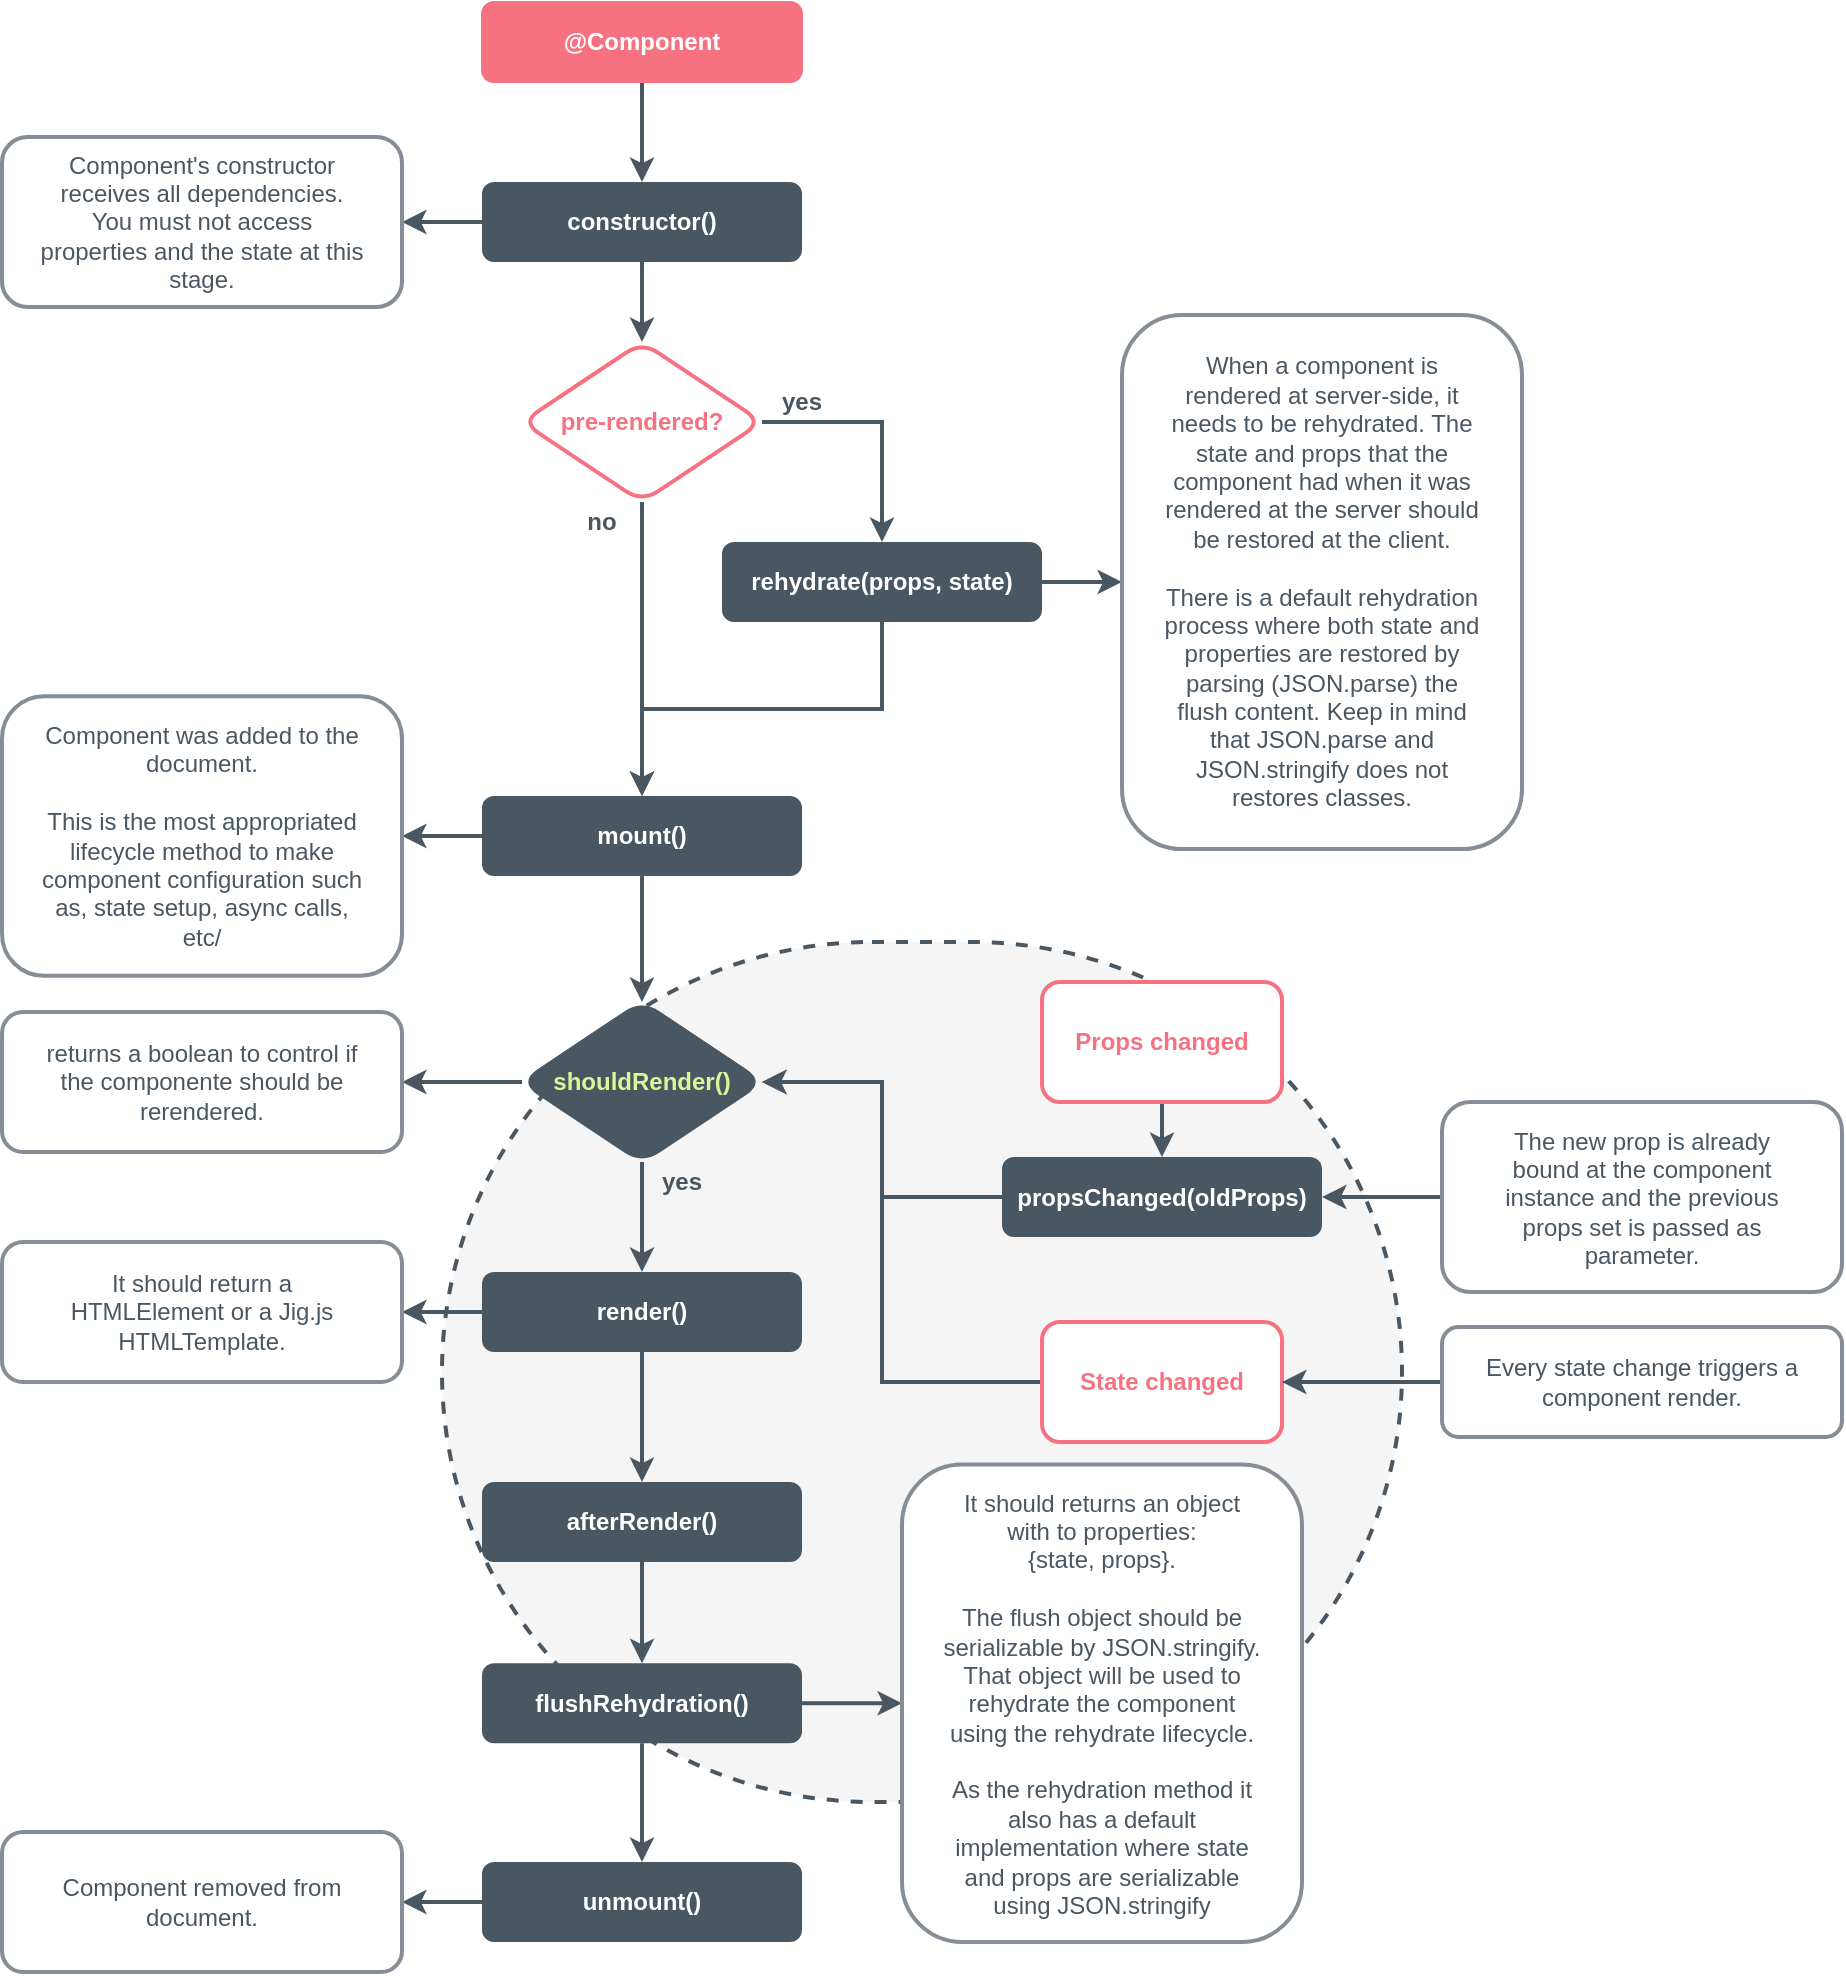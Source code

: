 <mxfile version="13.1.5" type="google"><diagram id="C5RBs43oDa-KdzZeNtuy" name="Page-1"><mxGraphModel dx="1773" dy="571" grid="1" gridSize="10" guides="1" tooltips="1" connect="1" arrows="1" fold="1" page="1" pageScale="1" pageWidth="827" pageHeight="1169" math="0" shadow="0"><root><mxCell id="WIyWlLk6GJQsqaUBKTNV-0"/><mxCell id="WIyWlLk6GJQsqaUBKTNV-1" parent="WIyWlLk6GJQsqaUBKTNV-0"/><mxCell id="RRugzOBA6l-GlV4hvxZf-11" value="" style="rounded=1;whiteSpace=wrap;html=1;fillColor=#f5f5f5;fontColor=#333333;arcSize=50;strokeColor=#495763;dashed=1;strokeWidth=2;shadow=0;comic=0;perimeterSpacing=0;" vertex="1" parent="WIyWlLk6GJQsqaUBKTNV-1"><mxGeometry x="220" y="540" width="480" height="430" as="geometry"/></mxCell><mxCell id="wwuXt08Q6cPRGH0YJTvP-2" style="edgeStyle=orthogonalEdgeStyle;rounded=0;orthogonalLoop=1;jettySize=auto;html=1;entryX=0.5;entryY=0;entryDx=0;entryDy=0;labelBackgroundColor=none;fontColor=#495763;strokeWidth=2;strokeColor=#495763;" parent="WIyWlLk6GJQsqaUBKTNV-1" source="wwuXt08Q6cPRGH0YJTvP-0" target="wwuXt08Q6cPRGH0YJTvP-1" edge="1"><mxGeometry relative="1" as="geometry"/></mxCell><mxCell id="wwuXt08Q6cPRGH0YJTvP-0" value="@Component" style="rounded=1;whiteSpace=wrap;html=1;fillColor=#f67280;strokeColor=#f67280;fontColor=#FFFFFF;fontStyle=1" parent="WIyWlLk6GJQsqaUBKTNV-1" vertex="1"><mxGeometry x="240" y="70" width="160" height="40" as="geometry"/></mxCell><mxCell id="wwuXt08Q6cPRGH0YJTvP-4" style="edgeStyle=orthogonalEdgeStyle;rounded=0;orthogonalLoop=1;jettySize=auto;html=1;entryX=1;entryY=0.5;entryDx=0;entryDy=0;labelBackgroundColor=none;strokeColor=#495763;strokeWidth=2;fontColor=#FFFFFF;" parent="WIyWlLk6GJQsqaUBKTNV-1" source="wwuXt08Q6cPRGH0YJTvP-1" target="wwuXt08Q6cPRGH0YJTvP-3" edge="1"><mxGeometry relative="1" as="geometry"/></mxCell><mxCell id="wwuXt08Q6cPRGH0YJTvP-14" style="edgeStyle=orthogonalEdgeStyle;rounded=0;orthogonalLoop=1;jettySize=auto;html=1;entryX=0.5;entryY=0;entryDx=0;entryDy=0;labelBackgroundColor=none;strokeColor=#495763;strokeWidth=2;fontColor=#495763;" parent="WIyWlLk6GJQsqaUBKTNV-1" source="wwuXt08Q6cPRGH0YJTvP-1" target="wwuXt08Q6cPRGH0YJTvP-10" edge="1"><mxGeometry relative="1" as="geometry"/></mxCell><mxCell id="wwuXt08Q6cPRGH0YJTvP-1" value="constructor()" style="rounded=1;whiteSpace=wrap;html=1;fillColor=#495763;strokeColor=none;fontStyle=1;fontColor=#FFFFFF;" parent="WIyWlLk6GJQsqaUBKTNV-1" vertex="1"><mxGeometry x="240" y="160" width="160" height="40" as="geometry"/></mxCell><mxCell id="wwuXt08Q6cPRGH0YJTvP-3" value="&lt;font&gt;Component's constructor receives all dependencies. You must not access properties and the state at this stage.&lt;/font&gt;" style="rounded=1;whiteSpace=wrap;html=1;strokeColor=#858E96;fillColor=#FFFFFF;fontColor=#495763;strokeWidth=2;spacing=20;" parent="WIyWlLk6GJQsqaUBKTNV-1" vertex="1"><mxGeometry y="137.5" width="200" height="85" as="geometry"/></mxCell><mxCell id="wwuXt08Q6cPRGH0YJTvP-12" style="edgeStyle=orthogonalEdgeStyle;rounded=0;orthogonalLoop=1;jettySize=auto;html=1;entryX=0.5;entryY=0;entryDx=0;entryDy=0;labelBackgroundColor=none;strokeColor=#495763;strokeWidth=2;fontColor=#495763;exitX=1;exitY=0.5;exitDx=0;exitDy=0;" parent="WIyWlLk6GJQsqaUBKTNV-1" source="wwuXt08Q6cPRGH0YJTvP-10" target="wwuXt08Q6cPRGH0YJTvP-11" edge="1"><mxGeometry relative="1" as="geometry"/></mxCell><mxCell id="wwuXt08Q6cPRGH0YJTvP-18" style="edgeStyle=orthogonalEdgeStyle;rounded=0;orthogonalLoop=1;jettySize=auto;html=1;entryX=0.5;entryY=0;entryDx=0;entryDy=0;labelBackgroundColor=none;strokeColor=#495763;strokeWidth=2;fontColor=#495763;" parent="WIyWlLk6GJQsqaUBKTNV-1" source="wwuXt08Q6cPRGH0YJTvP-10" target="wwuXt08Q6cPRGH0YJTvP-17" edge="1"><mxGeometry relative="1" as="geometry"/></mxCell><mxCell id="wwuXt08Q6cPRGH0YJTvP-10" value="pre-rendered?" style="rhombus;whiteSpace=wrap;html=1;rounded=1;strokeColor=#F67280;strokeWidth=2;fillColor=#FFFFFF;fontColor=#F67280;fontStyle=1" parent="WIyWlLk6GJQsqaUBKTNV-1" vertex="1"><mxGeometry x="260" y="240" width="120" height="80" as="geometry"/></mxCell><mxCell id="wwuXt08Q6cPRGH0YJTvP-16" style="edgeStyle=orthogonalEdgeStyle;rounded=0;orthogonalLoop=1;jettySize=auto;html=1;entryX=0;entryY=0.5;entryDx=0;entryDy=0;labelBackgroundColor=none;strokeColor=#495763;strokeWidth=2;fontColor=#495763;" parent="WIyWlLk6GJQsqaUBKTNV-1" source="wwuXt08Q6cPRGH0YJTvP-11" target="wwuXt08Q6cPRGH0YJTvP-15" edge="1"><mxGeometry relative="1" as="geometry"/></mxCell><mxCell id="wwuXt08Q6cPRGH0YJTvP-20" style="edgeStyle=orthogonalEdgeStyle;rounded=0;orthogonalLoop=1;jettySize=auto;html=1;entryX=0.5;entryY=0;entryDx=0;entryDy=0;labelBackgroundColor=none;strokeColor=#495763;strokeWidth=2;fontColor=#495763;" parent="WIyWlLk6GJQsqaUBKTNV-1" source="wwuXt08Q6cPRGH0YJTvP-11" target="wwuXt08Q6cPRGH0YJTvP-17" edge="1"><mxGeometry relative="1" as="geometry"/></mxCell><mxCell id="wwuXt08Q6cPRGH0YJTvP-11" value="rehydrate(props, state)" style="rounded=1;whiteSpace=wrap;html=1;fillColor=#495763;strokeColor=none;fontStyle=1;fontColor=#FFFFFF;" parent="WIyWlLk6GJQsqaUBKTNV-1" vertex="1"><mxGeometry x="360" y="340" width="160" height="40" as="geometry"/></mxCell><mxCell id="wwuXt08Q6cPRGH0YJTvP-13" value="yes" style="text;html=1;strokeColor=none;fillColor=none;align=center;verticalAlign=middle;whiteSpace=wrap;rounded=0;fontColor=#495763;fontStyle=1" parent="WIyWlLk6GJQsqaUBKTNV-1" vertex="1"><mxGeometry x="380" y="260" width="40" height="20" as="geometry"/></mxCell><mxCell id="wwuXt08Q6cPRGH0YJTvP-15" value="&lt;font&gt;When a component is rendered at server-side, it needs to be rehydrated. The state and props that the component had when it was rendered at the server should be restored at the client.&lt;br&gt;&lt;br&gt;There is a default rehydration process where both state and properties are restored by parsing (JSON.parse) the flush content. Keep in mind that JSON.parse and JSON.stringify does not restores classes.&lt;br&gt;&lt;/font&gt;" style="rounded=1;whiteSpace=wrap;html=1;strokeColor=#858E96;fillColor=#FFFFFF;fontColor=#495763;strokeWidth=2;spacing=20;" parent="WIyWlLk6GJQsqaUBKTNV-1" vertex="1"><mxGeometry x="560" y="226.49" width="200" height="267.03" as="geometry"/></mxCell><mxCell id="wwuXt08Q6cPRGH0YJTvP-22" style="edgeStyle=orthogonalEdgeStyle;rounded=0;orthogonalLoop=1;jettySize=auto;html=1;entryX=1;entryY=0.5;entryDx=0;entryDy=0;labelBackgroundColor=none;strokeColor=#495763;strokeWidth=2;fontColor=#F67280;" parent="WIyWlLk6GJQsqaUBKTNV-1" source="wwuXt08Q6cPRGH0YJTvP-17" target="wwuXt08Q6cPRGH0YJTvP-21" edge="1"><mxGeometry relative="1" as="geometry"/></mxCell><mxCell id="RRugzOBA6l-GlV4hvxZf-4" style="edgeStyle=orthogonalEdgeStyle;rounded=0;orthogonalLoop=1;jettySize=auto;html=1;entryX=0.5;entryY=0;entryDx=0;entryDy=0;labelBackgroundColor=none;strokeColor=#495763;strokeWidth=2;fontColor=#495763;" edge="1" parent="WIyWlLk6GJQsqaUBKTNV-1" source="wwuXt08Q6cPRGH0YJTvP-17" target="RRugzOBA6l-GlV4hvxZf-3"><mxGeometry relative="1" as="geometry"/></mxCell><mxCell id="wwuXt08Q6cPRGH0YJTvP-17" value="mount()" style="rounded=1;whiteSpace=wrap;html=1;fillColor=#495763;strokeColor=none;fontStyle=1;fontColor=#FFFFFF;" parent="WIyWlLk6GJQsqaUBKTNV-1" vertex="1"><mxGeometry x="240" y="467.03" width="160" height="40" as="geometry"/></mxCell><mxCell id="wwuXt08Q6cPRGH0YJTvP-19" value="no" style="text;html=1;strokeColor=none;fillColor=none;align=center;verticalAlign=middle;whiteSpace=wrap;rounded=0;fontColor=#495763;fontStyle=1" parent="WIyWlLk6GJQsqaUBKTNV-1" vertex="1"><mxGeometry x="280" y="320" width="40" height="20" as="geometry"/></mxCell><mxCell id="wwuXt08Q6cPRGH0YJTvP-21" value="&lt;font&gt;Component was added to the document.&lt;br&gt;&lt;br&gt;This is the most appropriated lifecycle method to make component configuration such as, state setup, async calls, etc/&lt;br&gt;&lt;/font&gt;" style="rounded=1;whiteSpace=wrap;html=1;strokeColor=#858E96;fillColor=#FFFFFF;fontColor=#495763;strokeWidth=2;spacing=20;" parent="WIyWlLk6GJQsqaUBKTNV-1" vertex="1"><mxGeometry y="417.14" width="200" height="139.77" as="geometry"/></mxCell><mxCell id="wwuXt08Q6cPRGH0YJTvP-25" style="edgeStyle=orthogonalEdgeStyle;rounded=0;orthogonalLoop=1;jettySize=auto;html=1;entryX=1;entryY=0.5;entryDx=0;entryDy=0;labelBackgroundColor=none;strokeColor=#495763;strokeWidth=2;fontColor=#F67280;" parent="WIyWlLk6GJQsqaUBKTNV-1" source="wwuXt08Q6cPRGH0YJTvP-23" target="wwuXt08Q6cPRGH0YJTvP-24" edge="1"><mxGeometry relative="1" as="geometry"/></mxCell><mxCell id="RRugzOBA6l-GlV4hvxZf-29" style="edgeStyle=orthogonalEdgeStyle;rounded=0;orthogonalLoop=1;jettySize=auto;html=1;entryX=0.5;entryY=0;entryDx=0;entryDy=0;labelBackgroundColor=none;strokeColor=#495763;strokeWidth=2;fontColor=#DAF696;" edge="1" parent="WIyWlLk6GJQsqaUBKTNV-1" source="wwuXt08Q6cPRGH0YJTvP-23" target="RRugzOBA6l-GlV4hvxZf-28"><mxGeometry relative="1" as="geometry"/></mxCell><mxCell id="wwuXt08Q6cPRGH0YJTvP-23" value="render()" style="rounded=1;whiteSpace=wrap;html=1;fillColor=#495763;strokeColor=none;fontStyle=1;fontColor=#FFFFFF;" parent="WIyWlLk6GJQsqaUBKTNV-1" vertex="1"><mxGeometry x="240" y="705" width="160" height="40" as="geometry"/></mxCell><mxCell id="wwuXt08Q6cPRGH0YJTvP-24" value="&lt;font&gt;It should return a HTMLElement or a Jig.js HTMLTemplate.&lt;br&gt;&lt;/font&gt;" style="rounded=1;whiteSpace=wrap;html=1;strokeColor=#858E96;fillColor=#FFFFFF;fontColor=#495763;strokeWidth=2;spacing=20;" parent="WIyWlLk6GJQsqaUBKTNV-1" vertex="1"><mxGeometry y="690" width="200" height="70" as="geometry"/></mxCell><mxCell id="RRugzOBA6l-GlV4hvxZf-5" style="edgeStyle=orthogonalEdgeStyle;rounded=0;orthogonalLoop=1;jettySize=auto;html=1;exitX=0.5;exitY=1;exitDx=0;exitDy=0;entryX=0.5;entryY=0;entryDx=0;entryDy=0;labelBackgroundColor=none;strokeColor=#495763;strokeWidth=2;fontColor=#495763;" edge="1" parent="WIyWlLk6GJQsqaUBKTNV-1" source="RRugzOBA6l-GlV4hvxZf-3" target="wwuXt08Q6cPRGH0YJTvP-23"><mxGeometry relative="1" as="geometry"/></mxCell><mxCell id="RRugzOBA6l-GlV4hvxZf-9" style="edgeStyle=orthogonalEdgeStyle;rounded=0;orthogonalLoop=1;jettySize=auto;html=1;entryX=1;entryY=0.5;entryDx=0;entryDy=0;labelBackgroundColor=none;strokeColor=#495763;strokeWidth=2;fontColor=#FFFFFF;" edge="1" parent="WIyWlLk6GJQsqaUBKTNV-1" source="RRugzOBA6l-GlV4hvxZf-3" target="RRugzOBA6l-GlV4hvxZf-8"><mxGeometry relative="1" as="geometry"/></mxCell><mxCell id="RRugzOBA6l-GlV4hvxZf-3" value="shouldRender()" style="rhombus;whiteSpace=wrap;html=1;rounded=1;strokeColor=#495763;strokeWidth=2;fillColor=#495763;fontColor=#DAF696;fontStyle=1" vertex="1" parent="WIyWlLk6GJQsqaUBKTNV-1"><mxGeometry x="260" y="570" width="120" height="80" as="geometry"/></mxCell><mxCell id="RRugzOBA6l-GlV4hvxZf-6" value="yes" style="text;html=1;strokeColor=none;fillColor=none;align=center;verticalAlign=middle;whiteSpace=wrap;rounded=0;fontColor=#495763;fontStyle=1" vertex="1" parent="WIyWlLk6GJQsqaUBKTNV-1"><mxGeometry x="320" y="650" width="40" height="20" as="geometry"/></mxCell><mxCell id="RRugzOBA6l-GlV4hvxZf-8" value="&lt;font&gt;returns a boolean to control if the componente should be rerendered.&lt;br&gt;&lt;/font&gt;" style="rounded=1;whiteSpace=wrap;html=1;strokeColor=#858E96;fillColor=#FFFFFF;fontColor=#495763;strokeWidth=2;spacing=20;" vertex="1" parent="WIyWlLk6GJQsqaUBKTNV-1"><mxGeometry y="575" width="200" height="70" as="geometry"/></mxCell><mxCell id="RRugzOBA6l-GlV4hvxZf-19" style="edgeStyle=orthogonalEdgeStyle;rounded=0;orthogonalLoop=1;jettySize=auto;html=1;labelBackgroundColor=none;strokeColor=#495763;strokeWidth=2;fontColor=#DAF696;entryX=1;entryY=0.5;entryDx=0;entryDy=0;" edge="1" parent="WIyWlLk6GJQsqaUBKTNV-1" source="RRugzOBA6l-GlV4hvxZf-14" target="RRugzOBA6l-GlV4hvxZf-3"><mxGeometry relative="1" as="geometry"><Array as="points"><mxPoint x="440" y="760"/><mxPoint x="440" y="610"/></Array></mxGeometry></mxCell><mxCell id="RRugzOBA6l-GlV4hvxZf-14" value="State changed" style="rounded=1;whiteSpace=wrap;html=1;strokeColor=#F67280;strokeWidth=2;fillColor=#FFFFFF;fontColor=#F67280;fontStyle=1" vertex="1" parent="WIyWlLk6GJQsqaUBKTNV-1"><mxGeometry x="520" y="730" width="120" height="60" as="geometry"/></mxCell><mxCell id="RRugzOBA6l-GlV4hvxZf-22" style="edgeStyle=orthogonalEdgeStyle;rounded=0;orthogonalLoop=1;jettySize=auto;html=1;entryX=0.5;entryY=0;entryDx=0;entryDy=0;labelBackgroundColor=none;strokeColor=#495763;strokeWidth=2;fontColor=#DAF696;" edge="1" parent="WIyWlLk6GJQsqaUBKTNV-1" source="RRugzOBA6l-GlV4hvxZf-20" target="RRugzOBA6l-GlV4hvxZf-21"><mxGeometry relative="1" as="geometry"/></mxCell><mxCell id="RRugzOBA6l-GlV4hvxZf-20" value="Props changed" style="rounded=1;whiteSpace=wrap;html=1;strokeColor=#F67280;strokeWidth=2;fillColor=#FFFFFF;fontColor=#F67280;fontStyle=1" vertex="1" parent="WIyWlLk6GJQsqaUBKTNV-1"><mxGeometry x="520" y="560" width="120" height="60" as="geometry"/></mxCell><mxCell id="RRugzOBA6l-GlV4hvxZf-23" style="edgeStyle=orthogonalEdgeStyle;rounded=0;orthogonalLoop=1;jettySize=auto;html=1;entryX=1;entryY=0.5;entryDx=0;entryDy=0;labelBackgroundColor=none;strokeColor=#495763;strokeWidth=2;fontColor=#DAF696;" edge="1" parent="WIyWlLk6GJQsqaUBKTNV-1" source="RRugzOBA6l-GlV4hvxZf-21" target="RRugzOBA6l-GlV4hvxZf-3"><mxGeometry relative="1" as="geometry"/></mxCell><mxCell id="RRugzOBA6l-GlV4hvxZf-21" value="propsChanged(oldProps)" style="rounded=1;whiteSpace=wrap;html=1;fillColor=#495763;strokeColor=none;fontStyle=1;fontColor=#FFFFFF;" vertex="1" parent="WIyWlLk6GJQsqaUBKTNV-1"><mxGeometry x="500" y="647.5" width="160" height="40" as="geometry"/></mxCell><mxCell id="RRugzOBA6l-GlV4hvxZf-25" style="edgeStyle=orthogonalEdgeStyle;rounded=0;orthogonalLoop=1;jettySize=auto;html=1;entryX=1;entryY=0.5;entryDx=0;entryDy=0;labelBackgroundColor=none;strokeColor=#495763;strokeWidth=2;fontColor=#DAF696;" edge="1" parent="WIyWlLk6GJQsqaUBKTNV-1" source="RRugzOBA6l-GlV4hvxZf-24" target="RRugzOBA6l-GlV4hvxZf-21"><mxGeometry relative="1" as="geometry"/></mxCell><mxCell id="RRugzOBA6l-GlV4hvxZf-24" value="&lt;font&gt;The new prop is already bound at the component instance and the previous props set is passed as parameter.&lt;br&gt;&lt;/font&gt;" style="rounded=1;whiteSpace=wrap;html=1;strokeColor=#858E96;fillColor=#FFFFFF;fontColor=#495763;strokeWidth=2;spacing=20;" vertex="1" parent="WIyWlLk6GJQsqaUBKTNV-1"><mxGeometry x="720" y="620" width="200" height="95" as="geometry"/></mxCell><mxCell id="RRugzOBA6l-GlV4hvxZf-27" style="edgeStyle=orthogonalEdgeStyle;rounded=0;orthogonalLoop=1;jettySize=auto;html=1;entryX=1;entryY=0.5;entryDx=0;entryDy=0;labelBackgroundColor=none;strokeColor=#495763;strokeWidth=2;fontColor=#DAF696;" edge="1" parent="WIyWlLk6GJQsqaUBKTNV-1" source="RRugzOBA6l-GlV4hvxZf-26" target="RRugzOBA6l-GlV4hvxZf-14"><mxGeometry relative="1" as="geometry"/></mxCell><mxCell id="RRugzOBA6l-GlV4hvxZf-26" value="&lt;font&gt;Every state change triggers a component render.&lt;br&gt;&lt;/font&gt;" style="rounded=1;whiteSpace=wrap;html=1;strokeColor=#858E96;fillColor=#FFFFFF;fontColor=#495763;strokeWidth=2;spacing=20;" vertex="1" parent="WIyWlLk6GJQsqaUBKTNV-1"><mxGeometry x="720" y="732.5" width="200" height="55" as="geometry"/></mxCell><mxCell id="RRugzOBA6l-GlV4hvxZf-32" style="edgeStyle=orthogonalEdgeStyle;rounded=0;orthogonalLoop=1;jettySize=auto;html=1;entryX=0.5;entryY=0;entryDx=0;entryDy=0;labelBackgroundColor=none;strokeColor=#495763;strokeWidth=2;fontColor=#DAF696;" edge="1" parent="WIyWlLk6GJQsqaUBKTNV-1" source="RRugzOBA6l-GlV4hvxZf-28" target="RRugzOBA6l-GlV4hvxZf-31"><mxGeometry relative="1" as="geometry"/></mxCell><mxCell id="RRugzOBA6l-GlV4hvxZf-28" value="afterRender()" style="rounded=1;whiteSpace=wrap;html=1;fillColor=#495763;strokeColor=none;fontStyle=1;fontColor=#FFFFFF;" vertex="1" parent="WIyWlLk6GJQsqaUBKTNV-1"><mxGeometry x="240" y="810" width="160" height="40" as="geometry"/></mxCell><mxCell id="RRugzOBA6l-GlV4hvxZf-34" style="edgeStyle=orthogonalEdgeStyle;rounded=0;orthogonalLoop=1;jettySize=auto;html=1;entryX=0;entryY=0.5;entryDx=0;entryDy=0;labelBackgroundColor=none;strokeColor=#495763;strokeWidth=2;fontColor=#DAF696;" edge="1" parent="WIyWlLk6GJQsqaUBKTNV-1" source="RRugzOBA6l-GlV4hvxZf-31" target="RRugzOBA6l-GlV4hvxZf-33"><mxGeometry relative="1" as="geometry"/></mxCell><mxCell id="RRugzOBA6l-GlV4hvxZf-37" style="edgeStyle=orthogonalEdgeStyle;rounded=0;orthogonalLoop=1;jettySize=auto;html=1;entryX=0.5;entryY=0;entryDx=0;entryDy=0;labelBackgroundColor=none;strokeColor=#495763;strokeWidth=2;fontColor=#DAF696;" edge="1" parent="WIyWlLk6GJQsqaUBKTNV-1" source="RRugzOBA6l-GlV4hvxZf-31" target="RRugzOBA6l-GlV4hvxZf-36"><mxGeometry relative="1" as="geometry"/></mxCell><mxCell id="RRugzOBA6l-GlV4hvxZf-31" value="flushRehydration()" style="rounded=1;whiteSpace=wrap;html=1;fillColor=#495763;strokeColor=none;fontStyle=1;fontColor=#FFFFFF;" vertex="1" parent="WIyWlLk6GJQsqaUBKTNV-1"><mxGeometry x="240" y="900.63" width="160" height="40" as="geometry"/></mxCell><mxCell id="RRugzOBA6l-GlV4hvxZf-33" value="&lt;font&gt;It should returns an object with to properties: &lt;br&gt;{state, props}.&lt;br&gt;&lt;br&gt;The flush object should be serializable by JSON.stringify. That object will be used to rehydrate the component using the rehydrate lifecycle.&lt;br&gt;&lt;br&gt;As the rehydration method it also has a default implementation where state and props are serializable using JSON.stringify&lt;br&gt;&lt;/font&gt;" style="rounded=1;whiteSpace=wrap;html=1;strokeColor=#858E96;fillColor=#FFFFFF;fontColor=#495763;strokeWidth=2;spacing=20;" vertex="1" parent="WIyWlLk6GJQsqaUBKTNV-1"><mxGeometry x="450" y="801.25" width="200" height="238.75" as="geometry"/></mxCell><mxCell id="RRugzOBA6l-GlV4hvxZf-39" style="edgeStyle=orthogonalEdgeStyle;rounded=0;orthogonalLoop=1;jettySize=auto;html=1;entryX=1;entryY=0.5;entryDx=0;entryDy=0;labelBackgroundColor=none;strokeColor=#495763;strokeWidth=2;fontColor=#DAF696;" edge="1" parent="WIyWlLk6GJQsqaUBKTNV-1" source="RRugzOBA6l-GlV4hvxZf-36" target="RRugzOBA6l-GlV4hvxZf-38"><mxGeometry relative="1" as="geometry"/></mxCell><mxCell id="RRugzOBA6l-GlV4hvxZf-36" value="unmount()" style="rounded=1;whiteSpace=wrap;html=1;fillColor=#495763;strokeColor=none;fontStyle=1;fontColor=#FFFFFF;" vertex="1" parent="WIyWlLk6GJQsqaUBKTNV-1"><mxGeometry x="240" y="1000" width="160" height="40" as="geometry"/></mxCell><mxCell id="RRugzOBA6l-GlV4hvxZf-38" value="&lt;font&gt;Component removed from document.&lt;br&gt;&lt;/font&gt;" style="rounded=1;whiteSpace=wrap;html=1;strokeColor=#858E96;fillColor=#FFFFFF;fontColor=#495763;strokeWidth=2;spacing=20;" vertex="1" parent="WIyWlLk6GJQsqaUBKTNV-1"><mxGeometry y="985" width="200" height="70" as="geometry"/></mxCell></root></mxGraphModel></diagram></mxfile>